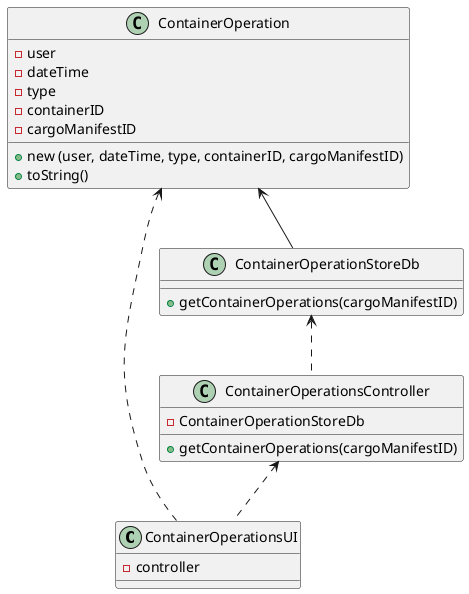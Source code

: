 @startuml
'https://plantuml.com/class-diagram

class ContainerOperationsUI {
- controller
}

class ContainerOperationsController {
- ContainerOperationStoreDb
+ getContainerOperations(cargoManifestID)
}

class ContainerOperationStoreDb {
+ getContainerOperations(cargoManifestID)
}

class ContainerOperation {
- user
- dateTime
- type
- containerID
- cargoManifestID
+ new (user, dateTime, type, containerID, cargoManifestID)
+ toString()
}

ContainerOperationsController <.. ContainerOperationsUI
ContainerOperationStoreDb <.. ContainerOperationsController
ContainerOperation <-- ContainerOperationStoreDb
ContainerOperation <.. ContainerOperationsUI

@enduml